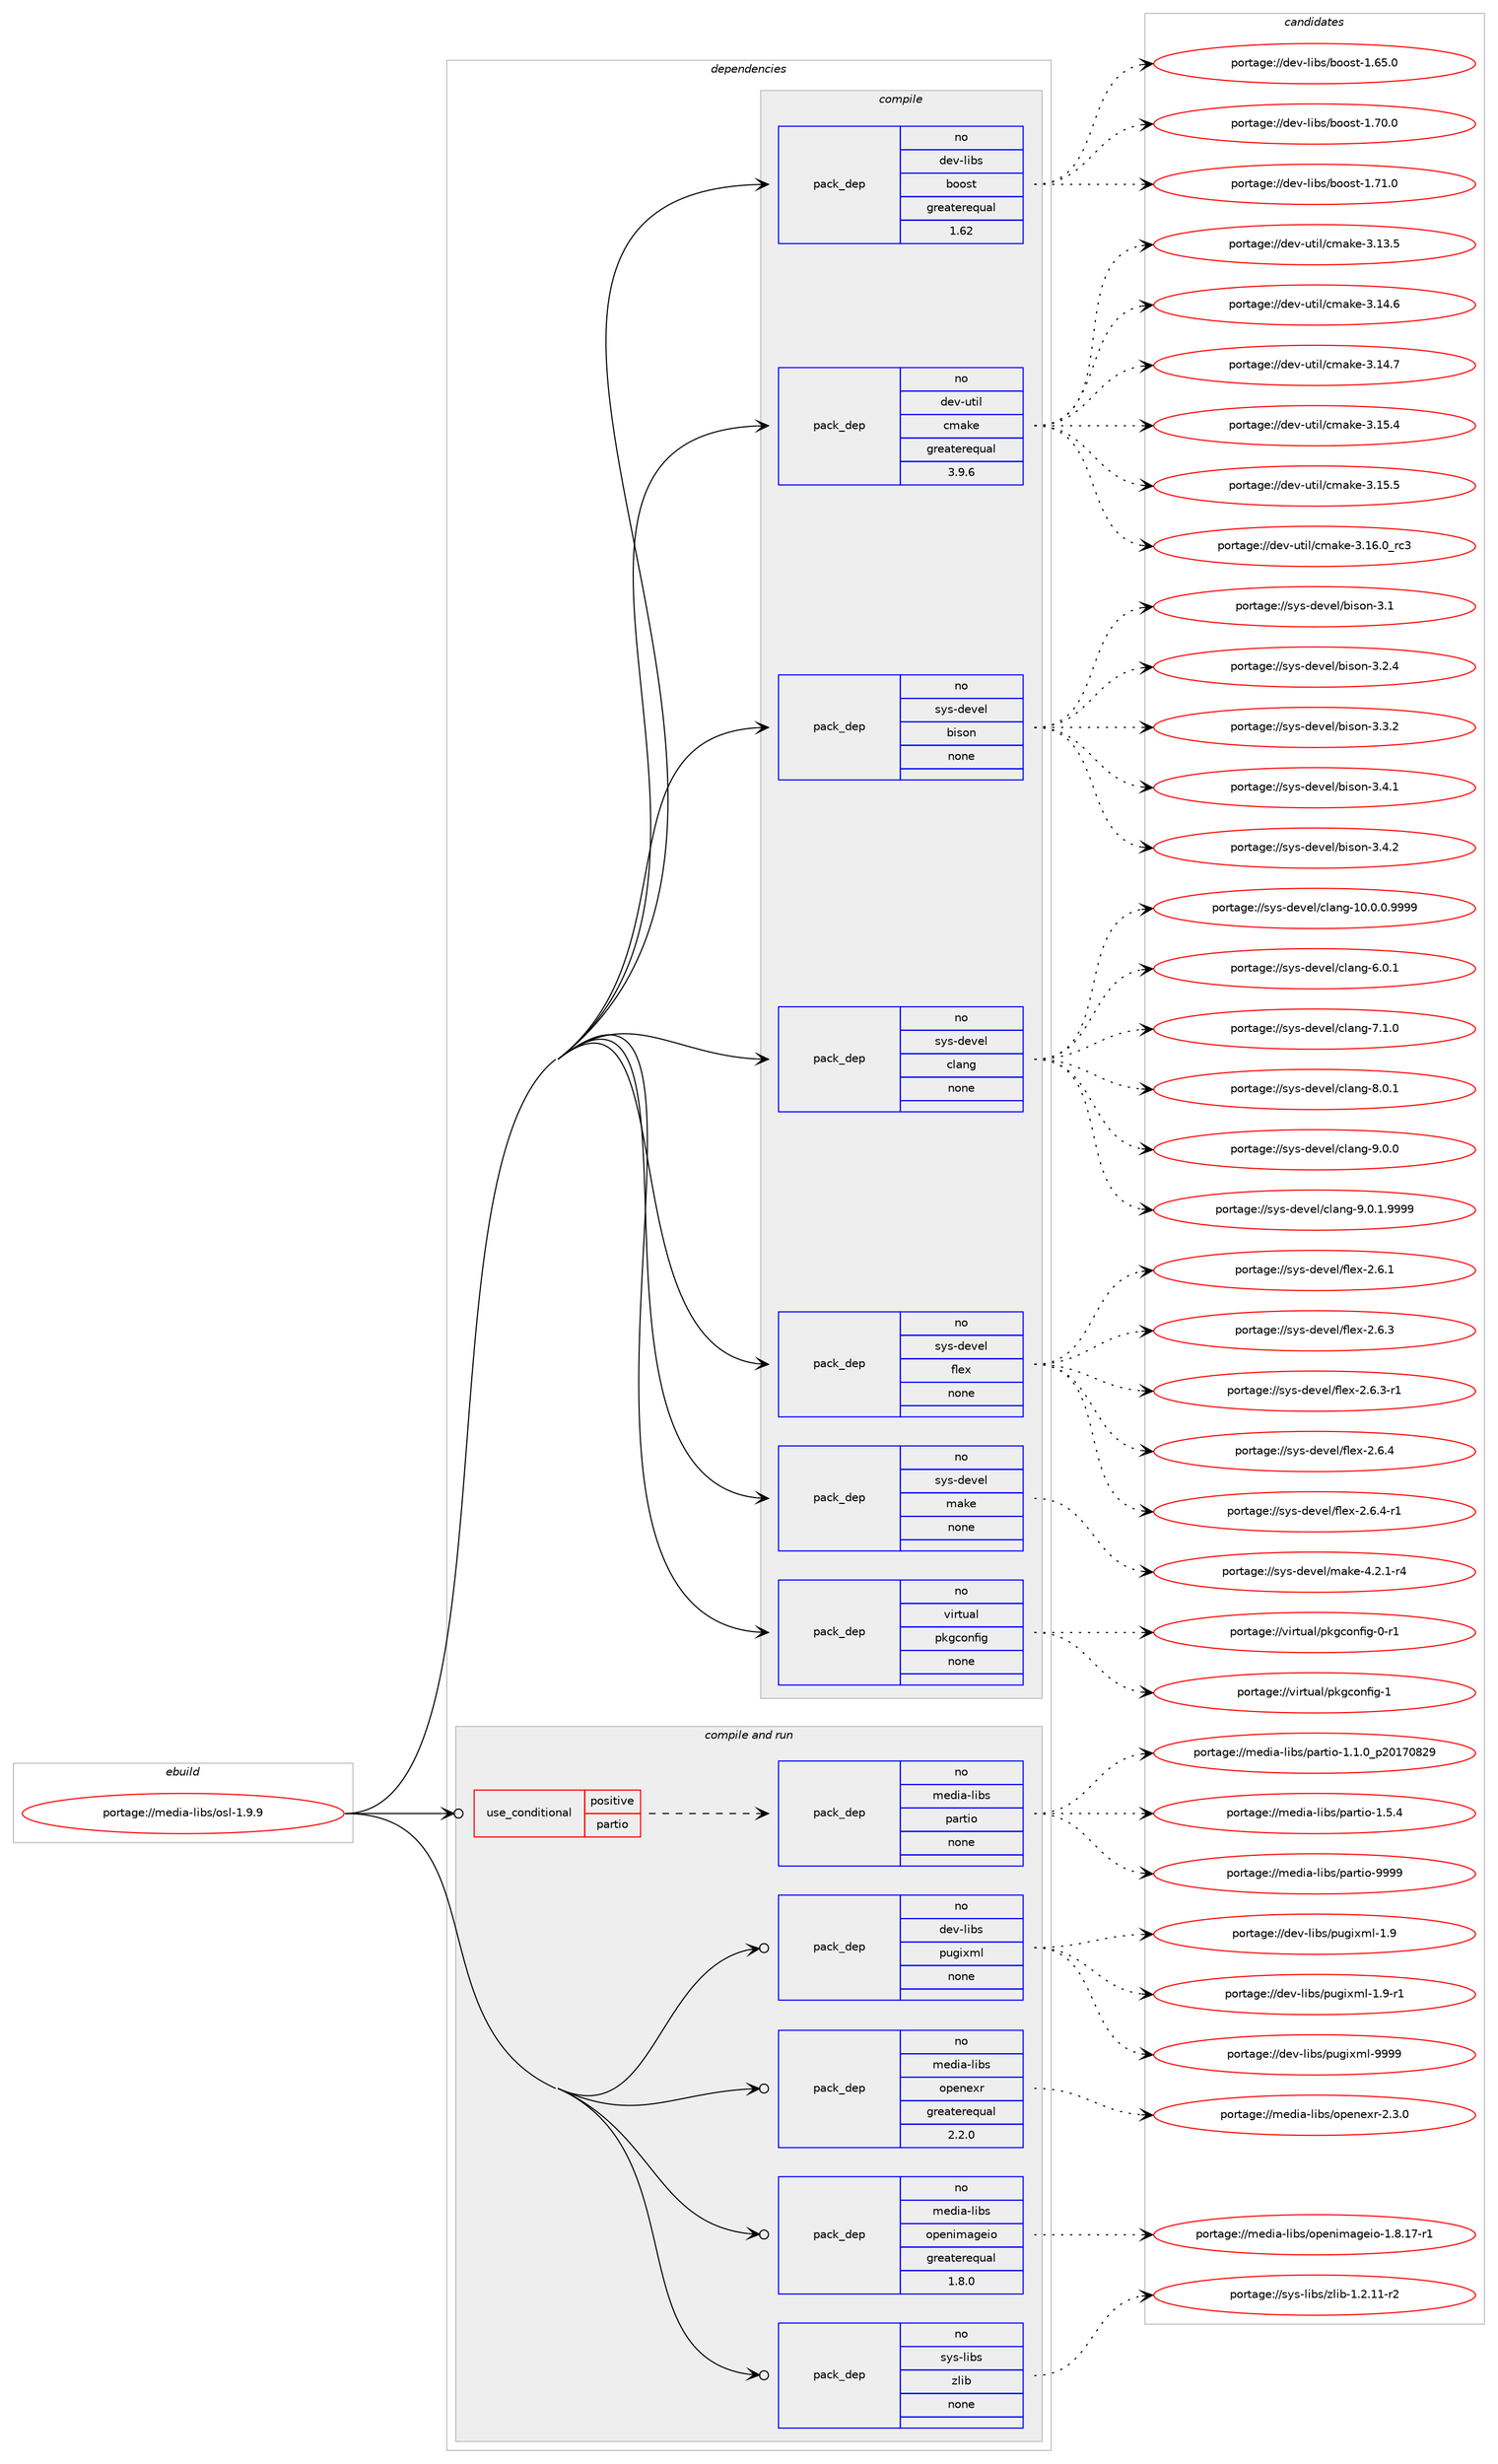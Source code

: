 digraph prolog {

# *************
# Graph options
# *************

newrank=true;
concentrate=true;
compound=true;
graph [rankdir=LR,fontname=Helvetica,fontsize=10,ranksep=1.5];#, ranksep=2.5, nodesep=0.2];
edge  [arrowhead=vee];
node  [fontname=Helvetica,fontsize=10];

# **********
# The ebuild
# **********

subgraph cluster_leftcol {
color=gray;
rank=same;
label=<<i>ebuild</i>>;
id [label="portage://media-libs/osl-1.9.9", color=red, width=4, href="../media-libs/osl-1.9.9.svg"];
}

# ****************
# The dependencies
# ****************

subgraph cluster_midcol {
color=gray;
label=<<i>dependencies</i>>;
subgraph cluster_compile {
fillcolor="#eeeeee";
style=filled;
label=<<i>compile</i>>;
subgraph pack237504 {
dependency323788 [label=<<TABLE BORDER="0" CELLBORDER="1" CELLSPACING="0" CELLPADDING="4" WIDTH="220"><TR><TD ROWSPAN="6" CELLPADDING="30">pack_dep</TD></TR><TR><TD WIDTH="110">no</TD></TR><TR><TD>dev-libs</TD></TR><TR><TD>boost</TD></TR><TR><TD>greaterequal</TD></TR><TR><TD>1.62</TD></TR></TABLE>>, shape=none, color=blue];
}
id:e -> dependency323788:w [weight=20,style="solid",arrowhead="vee"];
subgraph pack237505 {
dependency323789 [label=<<TABLE BORDER="0" CELLBORDER="1" CELLSPACING="0" CELLPADDING="4" WIDTH="220"><TR><TD ROWSPAN="6" CELLPADDING="30">pack_dep</TD></TR><TR><TD WIDTH="110">no</TD></TR><TR><TD>dev-util</TD></TR><TR><TD>cmake</TD></TR><TR><TD>greaterequal</TD></TR><TR><TD>3.9.6</TD></TR></TABLE>>, shape=none, color=blue];
}
id:e -> dependency323789:w [weight=20,style="solid",arrowhead="vee"];
subgraph pack237506 {
dependency323790 [label=<<TABLE BORDER="0" CELLBORDER="1" CELLSPACING="0" CELLPADDING="4" WIDTH="220"><TR><TD ROWSPAN="6" CELLPADDING="30">pack_dep</TD></TR><TR><TD WIDTH="110">no</TD></TR><TR><TD>sys-devel</TD></TR><TR><TD>bison</TD></TR><TR><TD>none</TD></TR><TR><TD></TD></TR></TABLE>>, shape=none, color=blue];
}
id:e -> dependency323790:w [weight=20,style="solid",arrowhead="vee"];
subgraph pack237507 {
dependency323791 [label=<<TABLE BORDER="0" CELLBORDER="1" CELLSPACING="0" CELLPADDING="4" WIDTH="220"><TR><TD ROWSPAN="6" CELLPADDING="30">pack_dep</TD></TR><TR><TD WIDTH="110">no</TD></TR><TR><TD>sys-devel</TD></TR><TR><TD>clang</TD></TR><TR><TD>none</TD></TR><TR><TD></TD></TR></TABLE>>, shape=none, color=blue];
}
id:e -> dependency323791:w [weight=20,style="solid",arrowhead="vee"];
subgraph pack237508 {
dependency323792 [label=<<TABLE BORDER="0" CELLBORDER="1" CELLSPACING="0" CELLPADDING="4" WIDTH="220"><TR><TD ROWSPAN="6" CELLPADDING="30">pack_dep</TD></TR><TR><TD WIDTH="110">no</TD></TR><TR><TD>sys-devel</TD></TR><TR><TD>flex</TD></TR><TR><TD>none</TD></TR><TR><TD></TD></TR></TABLE>>, shape=none, color=blue];
}
id:e -> dependency323792:w [weight=20,style="solid",arrowhead="vee"];
subgraph pack237509 {
dependency323793 [label=<<TABLE BORDER="0" CELLBORDER="1" CELLSPACING="0" CELLPADDING="4" WIDTH="220"><TR><TD ROWSPAN="6" CELLPADDING="30">pack_dep</TD></TR><TR><TD WIDTH="110">no</TD></TR><TR><TD>sys-devel</TD></TR><TR><TD>make</TD></TR><TR><TD>none</TD></TR><TR><TD></TD></TR></TABLE>>, shape=none, color=blue];
}
id:e -> dependency323793:w [weight=20,style="solid",arrowhead="vee"];
subgraph pack237510 {
dependency323794 [label=<<TABLE BORDER="0" CELLBORDER="1" CELLSPACING="0" CELLPADDING="4" WIDTH="220"><TR><TD ROWSPAN="6" CELLPADDING="30">pack_dep</TD></TR><TR><TD WIDTH="110">no</TD></TR><TR><TD>virtual</TD></TR><TR><TD>pkgconfig</TD></TR><TR><TD>none</TD></TR><TR><TD></TD></TR></TABLE>>, shape=none, color=blue];
}
id:e -> dependency323794:w [weight=20,style="solid",arrowhead="vee"];
}
subgraph cluster_compileandrun {
fillcolor="#eeeeee";
style=filled;
label=<<i>compile and run</i>>;
subgraph cond80977 {
dependency323795 [label=<<TABLE BORDER="0" CELLBORDER="1" CELLSPACING="0" CELLPADDING="4"><TR><TD ROWSPAN="3" CELLPADDING="10">use_conditional</TD></TR><TR><TD>positive</TD></TR><TR><TD>partio</TD></TR></TABLE>>, shape=none, color=red];
subgraph pack237511 {
dependency323796 [label=<<TABLE BORDER="0" CELLBORDER="1" CELLSPACING="0" CELLPADDING="4" WIDTH="220"><TR><TD ROWSPAN="6" CELLPADDING="30">pack_dep</TD></TR><TR><TD WIDTH="110">no</TD></TR><TR><TD>media-libs</TD></TR><TR><TD>partio</TD></TR><TR><TD>none</TD></TR><TR><TD></TD></TR></TABLE>>, shape=none, color=blue];
}
dependency323795:e -> dependency323796:w [weight=20,style="dashed",arrowhead="vee"];
}
id:e -> dependency323795:w [weight=20,style="solid",arrowhead="odotvee"];
subgraph pack237512 {
dependency323797 [label=<<TABLE BORDER="0" CELLBORDER="1" CELLSPACING="0" CELLPADDING="4" WIDTH="220"><TR><TD ROWSPAN="6" CELLPADDING="30">pack_dep</TD></TR><TR><TD WIDTH="110">no</TD></TR><TR><TD>dev-libs</TD></TR><TR><TD>pugixml</TD></TR><TR><TD>none</TD></TR><TR><TD></TD></TR></TABLE>>, shape=none, color=blue];
}
id:e -> dependency323797:w [weight=20,style="solid",arrowhead="odotvee"];
subgraph pack237513 {
dependency323798 [label=<<TABLE BORDER="0" CELLBORDER="1" CELLSPACING="0" CELLPADDING="4" WIDTH="220"><TR><TD ROWSPAN="6" CELLPADDING="30">pack_dep</TD></TR><TR><TD WIDTH="110">no</TD></TR><TR><TD>media-libs</TD></TR><TR><TD>openexr</TD></TR><TR><TD>greaterequal</TD></TR><TR><TD>2.2.0</TD></TR></TABLE>>, shape=none, color=blue];
}
id:e -> dependency323798:w [weight=20,style="solid",arrowhead="odotvee"];
subgraph pack237514 {
dependency323799 [label=<<TABLE BORDER="0" CELLBORDER="1" CELLSPACING="0" CELLPADDING="4" WIDTH="220"><TR><TD ROWSPAN="6" CELLPADDING="30">pack_dep</TD></TR><TR><TD WIDTH="110">no</TD></TR><TR><TD>media-libs</TD></TR><TR><TD>openimageio</TD></TR><TR><TD>greaterequal</TD></TR><TR><TD>1.8.0</TD></TR></TABLE>>, shape=none, color=blue];
}
id:e -> dependency323799:w [weight=20,style="solid",arrowhead="odotvee"];
subgraph pack237515 {
dependency323800 [label=<<TABLE BORDER="0" CELLBORDER="1" CELLSPACING="0" CELLPADDING="4" WIDTH="220"><TR><TD ROWSPAN="6" CELLPADDING="30">pack_dep</TD></TR><TR><TD WIDTH="110">no</TD></TR><TR><TD>sys-libs</TD></TR><TR><TD>zlib</TD></TR><TR><TD>none</TD></TR><TR><TD></TD></TR></TABLE>>, shape=none, color=blue];
}
id:e -> dependency323800:w [weight=20,style="solid",arrowhead="odotvee"];
}
subgraph cluster_run {
fillcolor="#eeeeee";
style=filled;
label=<<i>run</i>>;
}
}

# **************
# The candidates
# **************

subgraph cluster_choices {
rank=same;
color=gray;
label=<<i>candidates</i>>;

subgraph choice237504 {
color=black;
nodesep=1;
choiceportage1001011184510810598115479811111111511645494654534648 [label="portage://dev-libs/boost-1.65.0", color=red, width=4,href="../dev-libs/boost-1.65.0.svg"];
choiceportage1001011184510810598115479811111111511645494655484648 [label="portage://dev-libs/boost-1.70.0", color=red, width=4,href="../dev-libs/boost-1.70.0.svg"];
choiceportage1001011184510810598115479811111111511645494655494648 [label="portage://dev-libs/boost-1.71.0", color=red, width=4,href="../dev-libs/boost-1.71.0.svg"];
dependency323788:e -> choiceportage1001011184510810598115479811111111511645494654534648:w [style=dotted,weight="100"];
dependency323788:e -> choiceportage1001011184510810598115479811111111511645494655484648:w [style=dotted,weight="100"];
dependency323788:e -> choiceportage1001011184510810598115479811111111511645494655494648:w [style=dotted,weight="100"];
}
subgraph choice237505 {
color=black;
nodesep=1;
choiceportage1001011184511711610510847991099710710145514649514653 [label="portage://dev-util/cmake-3.13.5", color=red, width=4,href="../dev-util/cmake-3.13.5.svg"];
choiceportage1001011184511711610510847991099710710145514649524654 [label="portage://dev-util/cmake-3.14.6", color=red, width=4,href="../dev-util/cmake-3.14.6.svg"];
choiceportage1001011184511711610510847991099710710145514649524655 [label="portage://dev-util/cmake-3.14.7", color=red, width=4,href="../dev-util/cmake-3.14.7.svg"];
choiceportage1001011184511711610510847991099710710145514649534652 [label="portage://dev-util/cmake-3.15.4", color=red, width=4,href="../dev-util/cmake-3.15.4.svg"];
choiceportage1001011184511711610510847991099710710145514649534653 [label="portage://dev-util/cmake-3.15.5", color=red, width=4,href="../dev-util/cmake-3.15.5.svg"];
choiceportage1001011184511711610510847991099710710145514649544648951149951 [label="portage://dev-util/cmake-3.16.0_rc3", color=red, width=4,href="../dev-util/cmake-3.16.0_rc3.svg"];
dependency323789:e -> choiceportage1001011184511711610510847991099710710145514649514653:w [style=dotted,weight="100"];
dependency323789:e -> choiceportage1001011184511711610510847991099710710145514649524654:w [style=dotted,weight="100"];
dependency323789:e -> choiceportage1001011184511711610510847991099710710145514649524655:w [style=dotted,weight="100"];
dependency323789:e -> choiceportage1001011184511711610510847991099710710145514649534652:w [style=dotted,weight="100"];
dependency323789:e -> choiceportage1001011184511711610510847991099710710145514649534653:w [style=dotted,weight="100"];
dependency323789:e -> choiceportage1001011184511711610510847991099710710145514649544648951149951:w [style=dotted,weight="100"];
}
subgraph choice237506 {
color=black;
nodesep=1;
choiceportage11512111545100101118101108479810511511111045514649 [label="portage://sys-devel/bison-3.1", color=red, width=4,href="../sys-devel/bison-3.1.svg"];
choiceportage115121115451001011181011084798105115111110455146504652 [label="portage://sys-devel/bison-3.2.4", color=red, width=4,href="../sys-devel/bison-3.2.4.svg"];
choiceportage115121115451001011181011084798105115111110455146514650 [label="portage://sys-devel/bison-3.3.2", color=red, width=4,href="../sys-devel/bison-3.3.2.svg"];
choiceportage115121115451001011181011084798105115111110455146524649 [label="portage://sys-devel/bison-3.4.1", color=red, width=4,href="../sys-devel/bison-3.4.1.svg"];
choiceportage115121115451001011181011084798105115111110455146524650 [label="portage://sys-devel/bison-3.4.2", color=red, width=4,href="../sys-devel/bison-3.4.2.svg"];
dependency323790:e -> choiceportage11512111545100101118101108479810511511111045514649:w [style=dotted,weight="100"];
dependency323790:e -> choiceportage115121115451001011181011084798105115111110455146504652:w [style=dotted,weight="100"];
dependency323790:e -> choiceportage115121115451001011181011084798105115111110455146514650:w [style=dotted,weight="100"];
dependency323790:e -> choiceportage115121115451001011181011084798105115111110455146524649:w [style=dotted,weight="100"];
dependency323790:e -> choiceportage115121115451001011181011084798105115111110455146524650:w [style=dotted,weight="100"];
}
subgraph choice237507 {
color=black;
nodesep=1;
choiceportage11512111545100101118101108479910897110103454948464846484657575757 [label="portage://sys-devel/clang-10.0.0.9999", color=red, width=4,href="../sys-devel/clang-10.0.0.9999.svg"];
choiceportage11512111545100101118101108479910897110103455446484649 [label="portage://sys-devel/clang-6.0.1", color=red, width=4,href="../sys-devel/clang-6.0.1.svg"];
choiceportage11512111545100101118101108479910897110103455546494648 [label="portage://sys-devel/clang-7.1.0", color=red, width=4,href="../sys-devel/clang-7.1.0.svg"];
choiceportage11512111545100101118101108479910897110103455646484649 [label="portage://sys-devel/clang-8.0.1", color=red, width=4,href="../sys-devel/clang-8.0.1.svg"];
choiceportage11512111545100101118101108479910897110103455746484648 [label="portage://sys-devel/clang-9.0.0", color=red, width=4,href="../sys-devel/clang-9.0.0.svg"];
choiceportage115121115451001011181011084799108971101034557464846494657575757 [label="portage://sys-devel/clang-9.0.1.9999", color=red, width=4,href="../sys-devel/clang-9.0.1.9999.svg"];
dependency323791:e -> choiceportage11512111545100101118101108479910897110103454948464846484657575757:w [style=dotted,weight="100"];
dependency323791:e -> choiceportage11512111545100101118101108479910897110103455446484649:w [style=dotted,weight="100"];
dependency323791:e -> choiceportage11512111545100101118101108479910897110103455546494648:w [style=dotted,weight="100"];
dependency323791:e -> choiceportage11512111545100101118101108479910897110103455646484649:w [style=dotted,weight="100"];
dependency323791:e -> choiceportage11512111545100101118101108479910897110103455746484648:w [style=dotted,weight="100"];
dependency323791:e -> choiceportage115121115451001011181011084799108971101034557464846494657575757:w [style=dotted,weight="100"];
}
subgraph choice237508 {
color=black;
nodesep=1;
choiceportage1151211154510010111810110847102108101120455046544649 [label="portage://sys-devel/flex-2.6.1", color=red, width=4,href="../sys-devel/flex-2.6.1.svg"];
choiceportage1151211154510010111810110847102108101120455046544651 [label="portage://sys-devel/flex-2.6.3", color=red, width=4,href="../sys-devel/flex-2.6.3.svg"];
choiceportage11512111545100101118101108471021081011204550465446514511449 [label="portage://sys-devel/flex-2.6.3-r1", color=red, width=4,href="../sys-devel/flex-2.6.3-r1.svg"];
choiceportage1151211154510010111810110847102108101120455046544652 [label="portage://sys-devel/flex-2.6.4", color=red, width=4,href="../sys-devel/flex-2.6.4.svg"];
choiceportage11512111545100101118101108471021081011204550465446524511449 [label="portage://sys-devel/flex-2.6.4-r1", color=red, width=4,href="../sys-devel/flex-2.6.4-r1.svg"];
dependency323792:e -> choiceportage1151211154510010111810110847102108101120455046544649:w [style=dotted,weight="100"];
dependency323792:e -> choiceportage1151211154510010111810110847102108101120455046544651:w [style=dotted,weight="100"];
dependency323792:e -> choiceportage11512111545100101118101108471021081011204550465446514511449:w [style=dotted,weight="100"];
dependency323792:e -> choiceportage1151211154510010111810110847102108101120455046544652:w [style=dotted,weight="100"];
dependency323792:e -> choiceportage11512111545100101118101108471021081011204550465446524511449:w [style=dotted,weight="100"];
}
subgraph choice237509 {
color=black;
nodesep=1;
choiceportage1151211154510010111810110847109971071014552465046494511452 [label="portage://sys-devel/make-4.2.1-r4", color=red, width=4,href="../sys-devel/make-4.2.1-r4.svg"];
dependency323793:e -> choiceportage1151211154510010111810110847109971071014552465046494511452:w [style=dotted,weight="100"];
}
subgraph choice237510 {
color=black;
nodesep=1;
choiceportage11810511411611797108471121071039911111010210510345484511449 [label="portage://virtual/pkgconfig-0-r1", color=red, width=4,href="../virtual/pkgconfig-0-r1.svg"];
choiceportage1181051141161179710847112107103991111101021051034549 [label="portage://virtual/pkgconfig-1", color=red, width=4,href="../virtual/pkgconfig-1.svg"];
dependency323794:e -> choiceportage11810511411611797108471121071039911111010210510345484511449:w [style=dotted,weight="100"];
dependency323794:e -> choiceportage1181051141161179710847112107103991111101021051034549:w [style=dotted,weight="100"];
}
subgraph choice237511 {
color=black;
nodesep=1;
choiceportage1091011001059745108105981154711297114116105111454946494648951125048495548565057 [label="portage://media-libs/partio-1.1.0_p20170829", color=red, width=4,href="../media-libs/partio-1.1.0_p20170829.svg"];
choiceportage1091011001059745108105981154711297114116105111454946534652 [label="portage://media-libs/partio-1.5.4", color=red, width=4,href="../media-libs/partio-1.5.4.svg"];
choiceportage10910110010597451081059811547112971141161051114557575757 [label="portage://media-libs/partio-9999", color=red, width=4,href="../media-libs/partio-9999.svg"];
dependency323796:e -> choiceportage1091011001059745108105981154711297114116105111454946494648951125048495548565057:w [style=dotted,weight="100"];
dependency323796:e -> choiceportage1091011001059745108105981154711297114116105111454946534652:w [style=dotted,weight="100"];
dependency323796:e -> choiceportage10910110010597451081059811547112971141161051114557575757:w [style=dotted,weight="100"];
}
subgraph choice237512 {
color=black;
nodesep=1;
choiceportage10010111845108105981154711211710310512010910845494657 [label="portage://dev-libs/pugixml-1.9", color=red, width=4,href="../dev-libs/pugixml-1.9.svg"];
choiceportage100101118451081059811547112117103105120109108454946574511449 [label="portage://dev-libs/pugixml-1.9-r1", color=red, width=4,href="../dev-libs/pugixml-1.9-r1.svg"];
choiceportage1001011184510810598115471121171031051201091084557575757 [label="portage://dev-libs/pugixml-9999", color=red, width=4,href="../dev-libs/pugixml-9999.svg"];
dependency323797:e -> choiceportage10010111845108105981154711211710310512010910845494657:w [style=dotted,weight="100"];
dependency323797:e -> choiceportage100101118451081059811547112117103105120109108454946574511449:w [style=dotted,weight="100"];
dependency323797:e -> choiceportage1001011184510810598115471121171031051201091084557575757:w [style=dotted,weight="100"];
}
subgraph choice237513 {
color=black;
nodesep=1;
choiceportage10910110010597451081059811547111112101110101120114455046514648 [label="portage://media-libs/openexr-2.3.0", color=red, width=4,href="../media-libs/openexr-2.3.0.svg"];
dependency323798:e -> choiceportage10910110010597451081059811547111112101110101120114455046514648:w [style=dotted,weight="100"];
}
subgraph choice237514 {
color=black;
nodesep=1;
choiceportage1091011001059745108105981154711111210111010510997103101105111454946564649554511449 [label="portage://media-libs/openimageio-1.8.17-r1", color=red, width=4,href="../media-libs/openimageio-1.8.17-r1.svg"];
dependency323799:e -> choiceportage1091011001059745108105981154711111210111010510997103101105111454946564649554511449:w [style=dotted,weight="100"];
}
subgraph choice237515 {
color=black;
nodesep=1;
choiceportage11512111545108105981154712210810598454946504649494511450 [label="portage://sys-libs/zlib-1.2.11-r2", color=red, width=4,href="../sys-libs/zlib-1.2.11-r2.svg"];
dependency323800:e -> choiceportage11512111545108105981154712210810598454946504649494511450:w [style=dotted,weight="100"];
}
}

}
